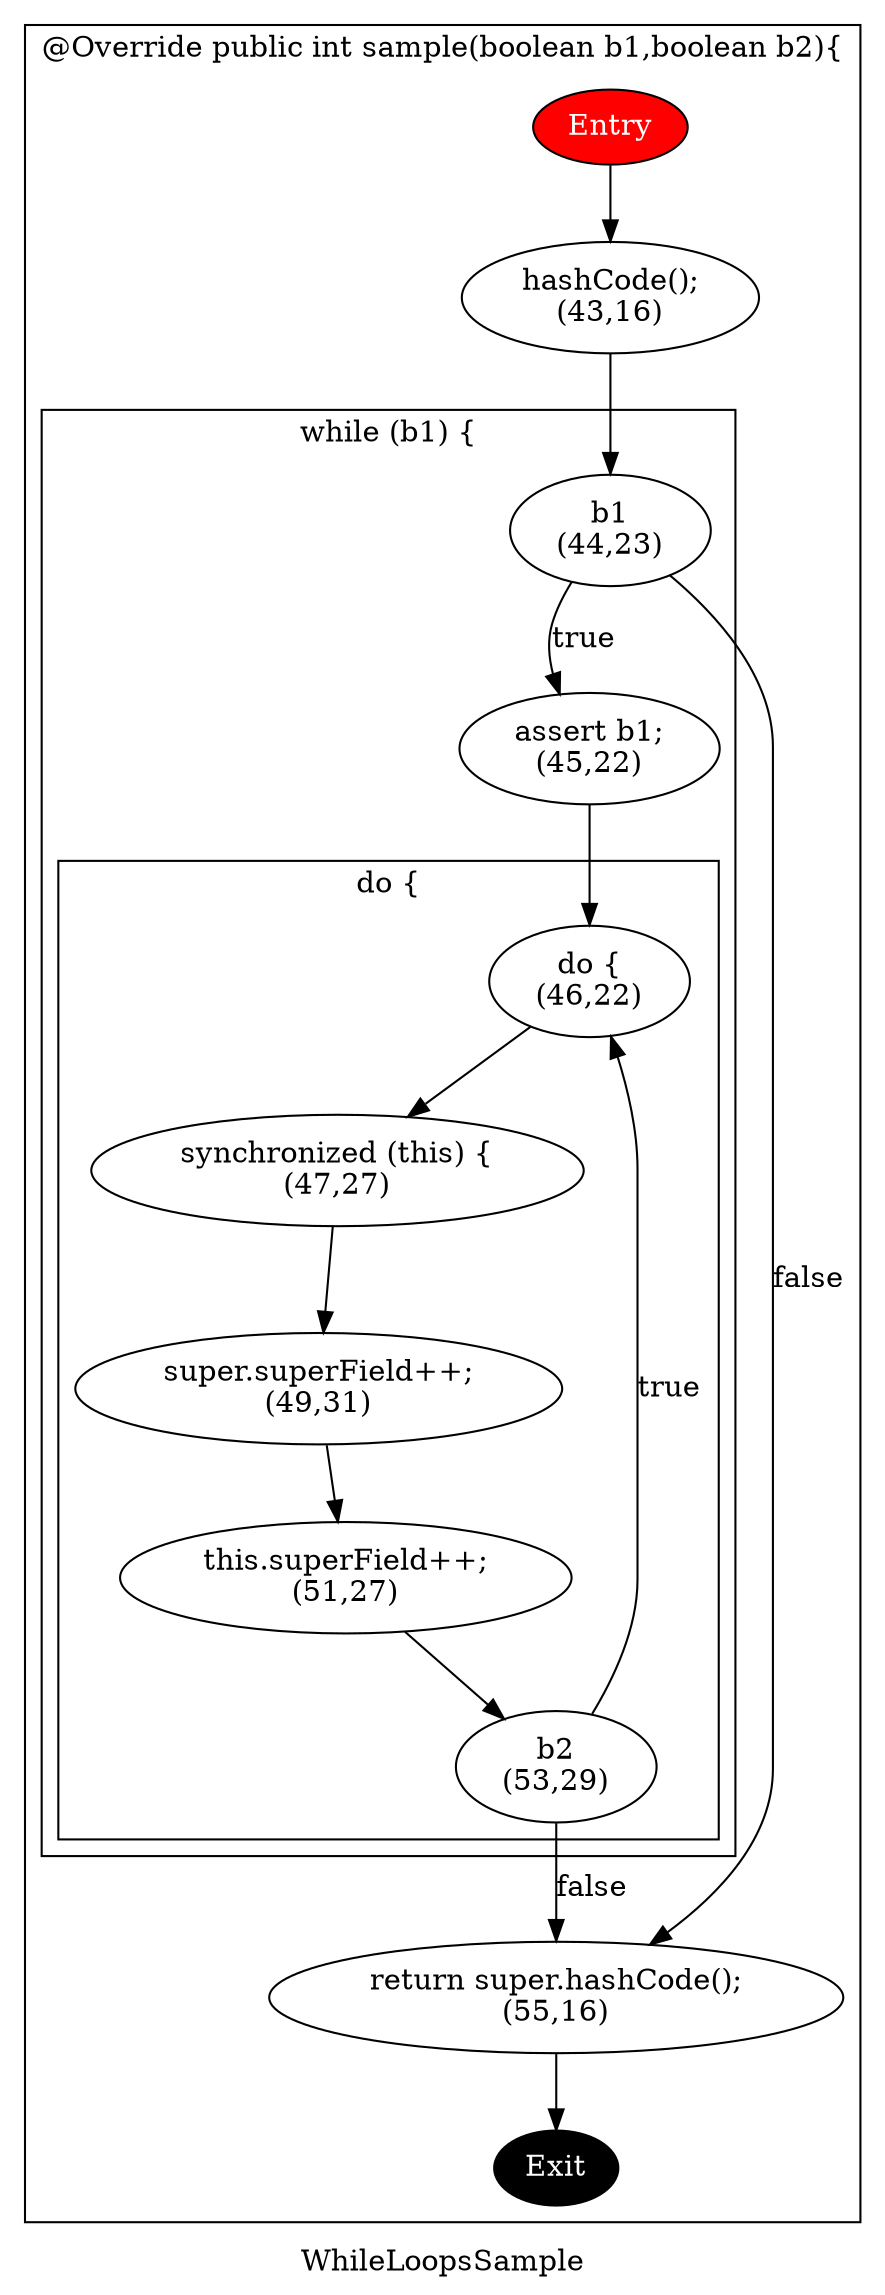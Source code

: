 digraph WhileLoopsSample {
label="WhileLoopsSample";

Entry -> _43_16
_43_16 -> _44_23
_44_23 -> _45_22 [label="true"];
_44_23 -> _55_16 [label="false"];
_45_22 -> _46_22
_46_22 -> _47_27
_47_27 -> _49_31
_49_31 -> _51_27
_51_27 -> _53_29
_53_29 -> _46_22 [label="true"];
_53_29 -> _55_16 [label="false"];
_55_16 -> Exit

subgraph cluster_1281__Override_public_int_sample_boolean_b1_boolean_b2__ {
label="@Override public int sample(boolean b1,boolean b2){";
Entry [style="filled" fillcolor="red"   fontcolor="white"];
_43_16 [label="hashCode();\n(43,16)"];
_55_16 [label="return super.hashCode();\n(55,16)"];
Exit  [style="filled" fillcolor="black" fontcolor="white"];

subgraph cluster_1353_while__b1___ {
label="while (b1) {";
_44_23 [label="b1\n(44,23)"];
_45_22 [label="assert b1;\n(45,22)"];

subgraph cluster_1383_do__ {
label="do {";
_46_22 [label="do {\n(46,22)"];
_47_27 [label="synchronized (this) {\n(47,27)"];
_49_31 [label="super.superField++;\n(49,31)"];
_51_27 [label="this.superField++;\n(51,27)"];
_53_29 [label="b2\n(53,29)"];
}
}
}
}

